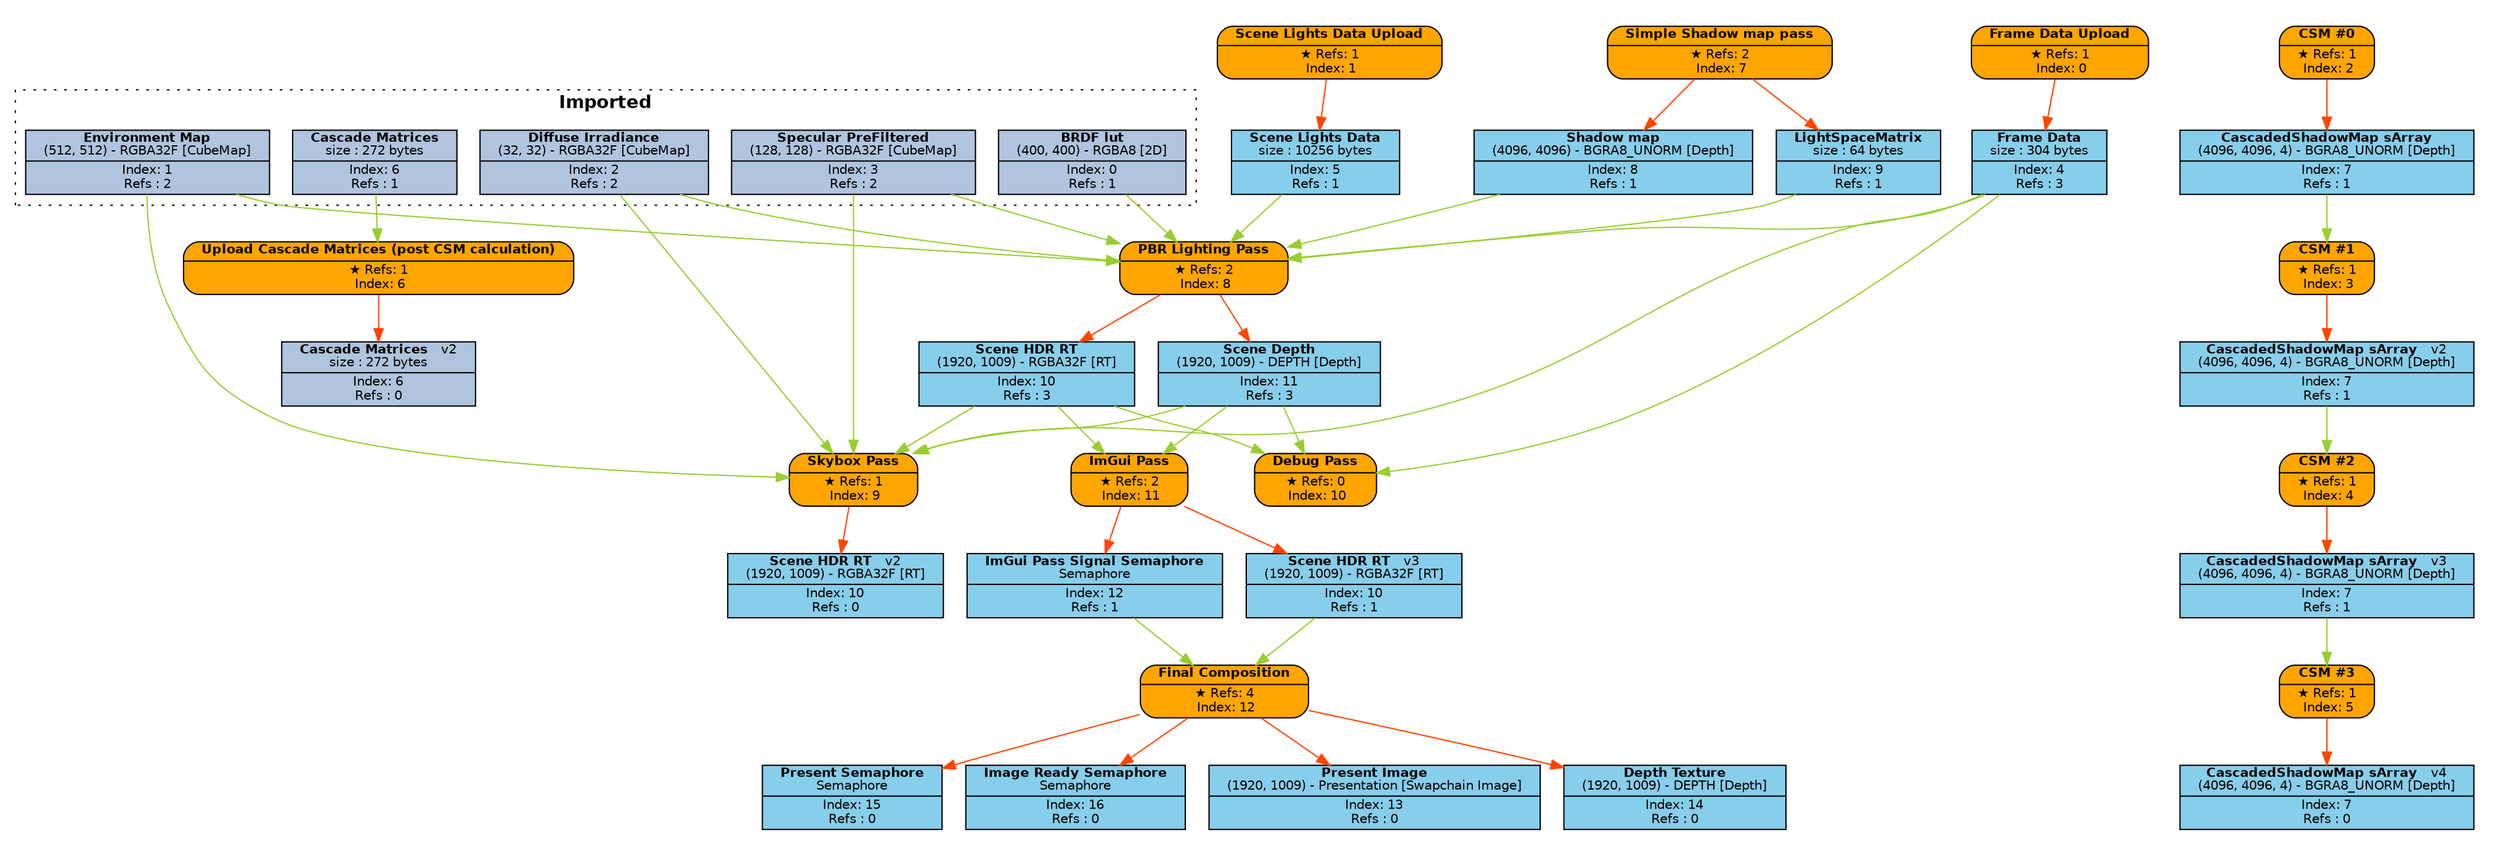 digraph FrameGraph {
graph [style=invis, rankdir="TB" ordering=out, splines=spline]
node [shape=record, fontname="helvetica", fontsize=10, margin="0.2,0.03"]

P0 [label=<{ {<B>Frame Data Upload</B>} | {&#x2605; Refs: 1<BR/> Index: 0} }> style="rounded,filled", fillcolor=orange]
P1 [label=<{ {<B>Scene Lights Data Upload</B>} | {&#x2605; Refs: 1<BR/> Index: 1} }> style="rounded,filled", fillcolor=orange]
P2 [label=<{ {<B>CSM #0</B>} | {&#x2605; Refs: 1<BR/> Index: 2} }> style="rounded,filled", fillcolor=orange]
P3 [label=<{ {<B>CSM #1</B>} | {&#x2605; Refs: 1<BR/> Index: 3} }> style="rounded,filled", fillcolor=orange]
P4 [label=<{ {<B>CSM #2</B>} | {&#x2605; Refs: 1<BR/> Index: 4} }> style="rounded,filled", fillcolor=orange]
P5 [label=<{ {<B>CSM #3</B>} | {&#x2605; Refs: 1<BR/> Index: 5} }> style="rounded,filled", fillcolor=orange]
P6 [label=<{ {<B>Upload Cascade Matrices (post CSM calculation)</B>} | {&#x2605; Refs: 1<BR/> Index: 6} }> style="rounded,filled", fillcolor=orange]
P7 [label=<{ {<B>Simple Shadow map pass</B>} | {&#x2605; Refs: 2<BR/> Index: 7} }> style="rounded,filled", fillcolor=orange]
P8 [label=<{ {<B>PBR Lighting Pass</B>} | {&#x2605; Refs: 2<BR/> Index: 8} }> style="rounded,filled", fillcolor=orange]
P9 [label=<{ {<B>Skybox Pass</B>} | {&#x2605; Refs: 1<BR/> Index: 9} }> style="rounded,filled", fillcolor=orange]
P10 [label=<{ {<B>Debug Pass</B>} | {&#x2605; Refs: 0<BR/> Index: 10} }> style="rounded,filled", fillcolor=orange]
P11 [label=<{ {<B>ImGui Pass</B>} | {&#x2605; Refs: 2<BR/> Index: 11} }> style="rounded,filled", fillcolor=orange]
P12 [label=<{ {<B>Final Composition</B>} | {&#x2605; Refs: 4<BR/> Index: 12} }> style="rounded,filled", fillcolor=orange]

R0_1 [label=<{ {<B>BRDF lut</B><BR/>(400, 400) - RGBA8 [2D]} | {Index: 0<BR/>Refs : 1} }> style=filled, fillcolor=lightsteelblue]
R1_1 [label=<{ {<B>Environment Map</B><BR/>(512, 512) - RGBA32F [CubeMap]} | {Index: 1<BR/>Refs : 2} }> style=filled, fillcolor=lightsteelblue]
R2_1 [label=<{ {<B>Diffuse Irradiance</B><BR/>(32, 32) - RGBA32F [CubeMap]} | {Index: 2<BR/>Refs : 2} }> style=filled, fillcolor=lightsteelblue]
R3_1 [label=<{ {<B>Specular PreFiltered</B><BR/>(128, 128) - RGBA32F [CubeMap]} | {Index: 3<BR/>Refs : 2} }> style=filled, fillcolor=lightsteelblue]
R4_1 [label=<{ {<B>Frame Data</B><BR/>size : 304 bytes} | {Index: 4<BR/>Refs : 3} }> style=filled, fillcolor=skyblue]
R5_1 [label=<{ {<B>Scene Lights Data</B><BR/>size : 10256 bytes} | {Index: 5<BR/>Refs : 1} }> style=filled, fillcolor=skyblue]
R6_1 [label=<{ {<B>Cascade Matrices</B><BR/>size : 272 bytes} | {Index: 6<BR/>Refs : 1} }> style=filled, fillcolor=lightsteelblue]
R7_1 [label=<{ {<B>CascadedShadowMap sArray</B><BR/>(4096, 4096, 4) - BGRA8_UNORM [Depth]} | {Index: 7<BR/>Refs : 1} }> style=filled, fillcolor=skyblue]
R7_2 [label=<{ {<B>CascadedShadowMap sArray</B>   <FONT>v2</FONT><BR/>(4096, 4096, 4) - BGRA8_UNORM [Depth]} | {Index: 7<BR/>Refs : 1} }> style=filled, fillcolor=skyblue]
R7_3 [label=<{ {<B>CascadedShadowMap sArray</B>   <FONT>v3</FONT><BR/>(4096, 4096, 4) - BGRA8_UNORM [Depth]} | {Index: 7<BR/>Refs : 1} }> style=filled, fillcolor=skyblue]
R7_4 [label=<{ {<B>CascadedShadowMap sArray</B>   <FONT>v4</FONT><BR/>(4096, 4096, 4) - BGRA8_UNORM [Depth]} | {Index: 7<BR/>Refs : 0} }> style=filled, fillcolor=skyblue]
R6_2 [label=<{ {<B>Cascade Matrices</B>   <FONT>v2</FONT><BR/>size : 272 bytes} | {Index: 6<BR/>Refs : 0} }> style=filled, fillcolor=lightsteelblue]
R8_1 [label=<{ {<B>Shadow map</B><BR/>(4096, 4096) - BGRA8_UNORM [Depth]} | {Index: 8<BR/>Refs : 1} }> style=filled, fillcolor=skyblue]
R9_1 [label=<{ {<B>LightSpaceMatrix</B><BR/>size : 64 bytes} | {Index: 9<BR/>Refs : 1} }> style=filled, fillcolor=skyblue]
R10_1 [label=<{ {<B>Scene HDR RT</B><BR/>(1920, 1009) - RGBA32F [RT]} | {Index: 10<BR/>Refs : 3} }> style=filled, fillcolor=skyblue]
R11_1 [label=<{ {<B>Scene Depth</B><BR/>(1920, 1009) - DEPTH [Depth]} | {Index: 11<BR/>Refs : 3} }> style=filled, fillcolor=skyblue]
R10_2 [label=<{ {<B>Scene HDR RT</B>   <FONT>v2</FONT><BR/>(1920, 1009) - RGBA32F [RT]} | {Index: 10<BR/>Refs : 0} }> style=filled, fillcolor=skyblue]
R12_1 [label=<{ {<B>ImGui Pass Signal Semaphore</B><BR/>Semaphore} | {Index: 12<BR/>Refs : 1} }> style=filled, fillcolor=skyblue]
R10_3 [label=<{ {<B>Scene HDR RT</B>   <FONT>v3</FONT><BR/>(1920, 1009) - RGBA32F [RT]} | {Index: 10<BR/>Refs : 1} }> style=filled, fillcolor=skyblue]
R13_1 [label=<{ {<B>Present Image</B><BR/>(1920, 1009) - Presentation [Swapchain Image]} | {Index: 13<BR/>Refs : 0} }> style=filled, fillcolor=skyblue]
R14_1 [label=<{ {<B>Depth Texture</B><BR/>(1920, 1009) - DEPTH [Depth]} | {Index: 14<BR/>Refs : 0} }> style=filled, fillcolor=skyblue]
R15_1 [label=<{ {<B>Present Semaphore</B><BR/>Semaphore} | {Index: 15<BR/>Refs : 0} }> style=filled, fillcolor=skyblue]
R16_1 [label=<{ {<B>Image Ready Semaphore</B><BR/>Semaphore} | {Index: 16<BR/>Refs : 0} }> style=filled, fillcolor=skyblue]

P0 -> { R4_1 } [color=orangered]
P1 -> { R5_1 } [color=orangered]
P2 -> { R7_1 } [color=orangered]
P3 -> { R7_2 } [color=orangered]
P4 -> { R7_3 } [color=orangered]
P5 -> { R7_4 } [color=orangered]
P6 -> { R6_2 } [color=orangered]
P7 -> { R8_1 R9_1 } [color=orangered]
P8 -> { R10_1 R11_1 } [color=orangered]
P9 -> { R10_2 } [color=orangered]
P10 -> { } [color=orangered]
P11 -> { R10_3 R12_1 } [color=orangered]
P12 -> { R13_1 R14_1 R15_1 R16_1 } [color=orangered]

R0_1 -> { P8 } [color=olivedrab3]
R1_1 -> { P8 P9 } [color=olivedrab3]
R2_1 -> { P8 P9 } [color=olivedrab3]
R3_1 -> { P8 P9 } [color=olivedrab3]
R4_1 -> { P8 P9 P10 } [color=olivedrab3]
R5_1 -> { P8 } [color=olivedrab3]
R6_1 -> { P6 } [color=olivedrab3]
R7_1 -> { P3 } [color=olivedrab3]
R7_2 -> { P4 } [color=olivedrab3]
R7_3 -> { P5 } [color=olivedrab3]
R7_4 -> { } [color=olivedrab3]
R6_2 -> { } [color=olivedrab3]
R8_1 -> { P8 } [color=olivedrab3]
R9_1 -> { P8 } [color=olivedrab3]
R10_1 -> { P9 P10 P11 } [color=olivedrab3]
R11_1 -> { P9 P10 P11 } [color=olivedrab3]
R10_2 -> { } [color=olivedrab3]
R12_1 -> { P12 } [color=olivedrab3]
R10_3 -> { P12 } [color=olivedrab3]
R13_1 -> { } [color=olivedrab3]
R14_1 -> { } [color=olivedrab3]
R15_1 -> { } [color=olivedrab3]
R16_1 -> { } [color=olivedrab3]

subgraph cluster_0 {
P0 R4_1 
}
subgraph cluster_1 {
P1 R5_1 
}
subgraph cluster_2 {
P2 R7_1 
}
subgraph cluster_3 {
P3 
}
subgraph cluster_4 {
P4 
}
subgraph cluster_5 {
P5 
}
subgraph cluster_6 {
P6 
}
subgraph cluster_7 {
P7 R8_1 R9_1 
}
subgraph cluster_8 {
P8 R10_1 R11_1 
}
subgraph cluster_9 {
P9 
}
subgraph cluster_10 {
P10 
}
subgraph cluster_11 {
P11 R12_1 
}
subgraph cluster_12 {
P12 R13_1 R14_1 R15_1 R16_1 
}

subgraph cluster_imported_resources {
graph [style=dotted, fontname="helvetica", label=< <B>Imported</B> >]
R0_1 R1_1 R2_1 R3_1 R6_1 
}

}